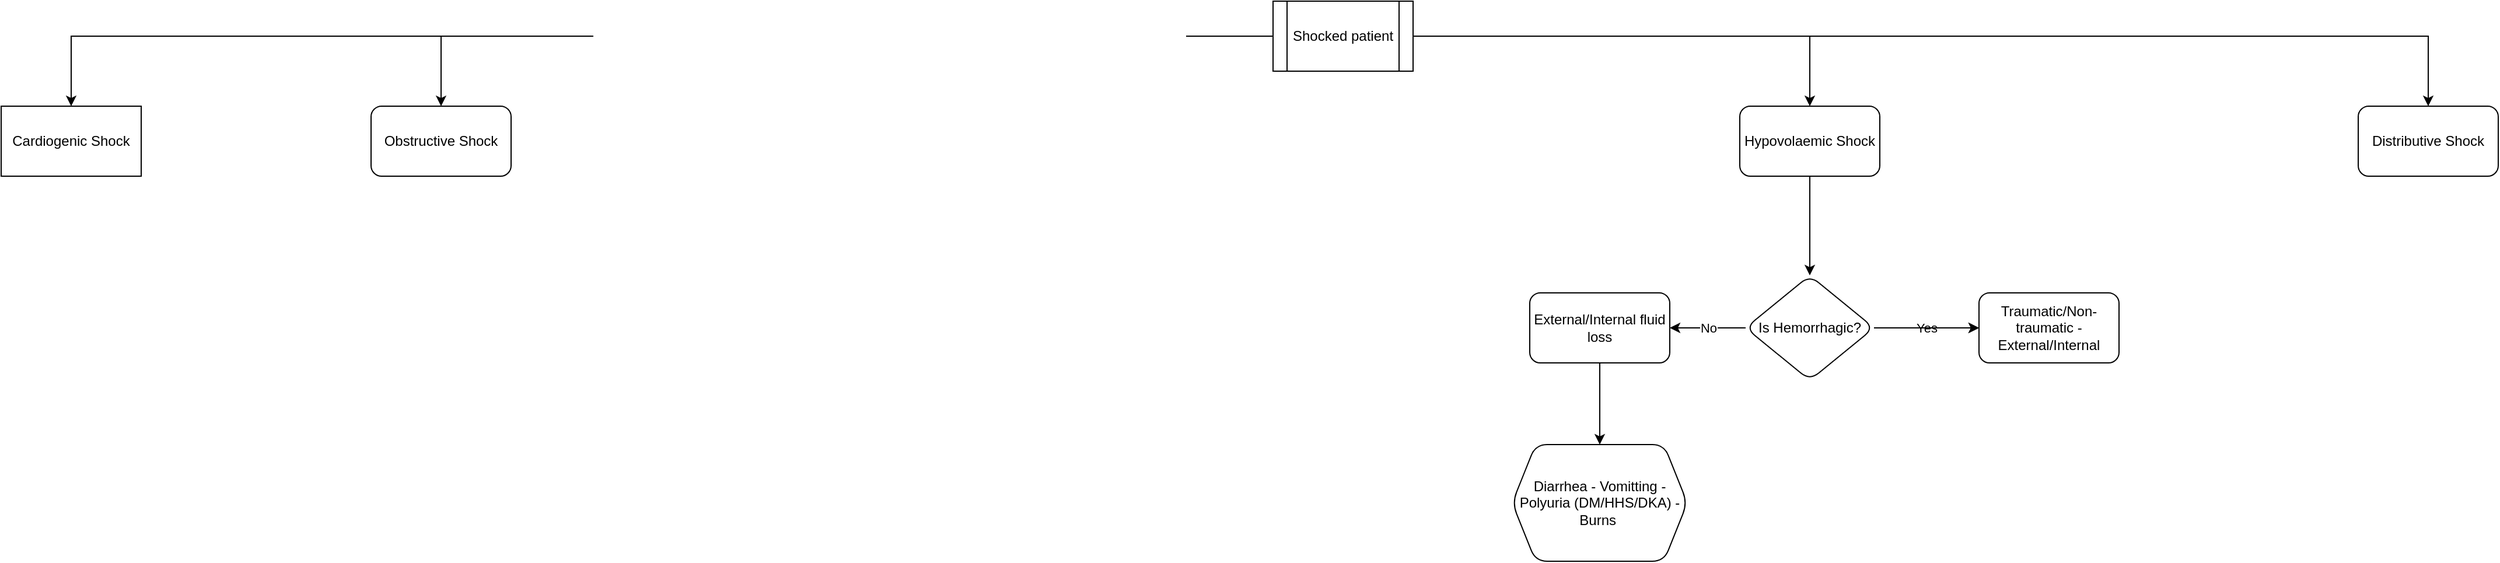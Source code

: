<mxfile version="22.0.8" type="github">
  <diagram name="Page-1" id="c7558073-3199-34d8-9f00-42111426c3f3">
    <mxGraphModel dx="1538" dy="319" grid="1" gridSize="10" guides="1" tooltips="1" connect="1" arrows="1" fold="1" page="1" pageScale="1" pageWidth="826" pageHeight="1169" background="none" math="0" shadow="0">
      <root>
        <mxCell id="0" />
        <mxCell id="1" parent="0" />
        <mxCell id="V2TOWGSB-yaAoC9O6gta-98" value="" style="edgeStyle=orthogonalEdgeStyle;rounded=0;orthogonalLoop=1;jettySize=auto;html=1;" edge="1" parent="1" source="V2TOWGSB-yaAoC9O6gta-96" target="V2TOWGSB-yaAoC9O6gta-97">
          <mxGeometry relative="1" as="geometry" />
        </mxCell>
        <mxCell id="V2TOWGSB-yaAoC9O6gta-100" value="" style="edgeStyle=orthogonalEdgeStyle;rounded=0;orthogonalLoop=1;jettySize=auto;html=1;" edge="1" parent="1" source="V2TOWGSB-yaAoC9O6gta-96" target="V2TOWGSB-yaAoC9O6gta-99">
          <mxGeometry relative="1" as="geometry" />
        </mxCell>
        <mxCell id="V2TOWGSB-yaAoC9O6gta-102" value="" style="edgeStyle=orthogonalEdgeStyle;rounded=0;orthogonalLoop=1;jettySize=auto;html=1;" edge="1" parent="1" source="V2TOWGSB-yaAoC9O6gta-96" target="V2TOWGSB-yaAoC9O6gta-101">
          <mxGeometry relative="1" as="geometry" />
        </mxCell>
        <mxCell id="V2TOWGSB-yaAoC9O6gta-104" value="" style="edgeStyle=orthogonalEdgeStyle;rounded=0;orthogonalLoop=1;jettySize=auto;html=1;" edge="1" parent="1" source="V2TOWGSB-yaAoC9O6gta-96" target="V2TOWGSB-yaAoC9O6gta-103">
          <mxGeometry relative="1" as="geometry" />
        </mxCell>
        <mxCell id="V2TOWGSB-yaAoC9O6gta-96" value="Shocked patient" style="shape=process;whiteSpace=wrap;html=1;backgroundOutline=1;" vertex="1" parent="1">
          <mxGeometry x="360" width="120" height="60" as="geometry" />
        </mxCell>
        <mxCell id="V2TOWGSB-yaAoC9O6gta-97" value="Cardiogenic Shock" style="whiteSpace=wrap;html=1;" vertex="1" parent="1">
          <mxGeometry x="-730" y="90" width="120" height="60" as="geometry" />
        </mxCell>
        <mxCell id="V2TOWGSB-yaAoC9O6gta-99" value="Obstructive Shock" style="rounded=1;whiteSpace=wrap;html=1;" vertex="1" parent="1">
          <mxGeometry x="-413" y="90" width="120" height="60" as="geometry" />
        </mxCell>
        <mxCell id="V2TOWGSB-yaAoC9O6gta-107" value="" style="edgeStyle=orthogonalEdgeStyle;rounded=0;orthogonalLoop=1;jettySize=auto;html=1;" edge="1" parent="1" source="V2TOWGSB-yaAoC9O6gta-101" target="V2TOWGSB-yaAoC9O6gta-106">
          <mxGeometry relative="1" as="geometry" />
        </mxCell>
        <mxCell id="V2TOWGSB-yaAoC9O6gta-101" value="Hypovolaemic Shock" style="rounded=1;whiteSpace=wrap;html=1;" vertex="1" parent="1">
          <mxGeometry x="760" y="90" width="120" height="60" as="geometry" />
        </mxCell>
        <mxCell id="V2TOWGSB-yaAoC9O6gta-103" value="Distributive Shock" style="rounded=1;whiteSpace=wrap;html=1;" vertex="1" parent="1">
          <mxGeometry x="1290" y="90" width="120" height="60" as="geometry" />
        </mxCell>
        <mxCell id="V2TOWGSB-yaAoC9O6gta-113" value="Yes" style="edgeStyle=orthogonalEdgeStyle;rounded=0;orthogonalLoop=1;jettySize=auto;html=1;" edge="1" parent="1" source="V2TOWGSB-yaAoC9O6gta-106" target="V2TOWGSB-yaAoC9O6gta-112">
          <mxGeometry relative="1" as="geometry" />
        </mxCell>
        <mxCell id="V2TOWGSB-yaAoC9O6gta-115" value="No" style="edgeStyle=orthogonalEdgeStyle;rounded=0;orthogonalLoop=1;jettySize=auto;html=1;" edge="1" parent="1" source="V2TOWGSB-yaAoC9O6gta-106" target="V2TOWGSB-yaAoC9O6gta-114">
          <mxGeometry relative="1" as="geometry" />
        </mxCell>
        <mxCell id="V2TOWGSB-yaAoC9O6gta-120" value="" style="edgeStyle=orthogonalEdgeStyle;rounded=0;orthogonalLoop=1;jettySize=auto;html=1;" edge="1" parent="1" source="V2TOWGSB-yaAoC9O6gta-106" target="V2TOWGSB-yaAoC9O6gta-112">
          <mxGeometry relative="1" as="geometry" />
        </mxCell>
        <mxCell id="V2TOWGSB-yaAoC9O6gta-106" value="Is Hemorrhagic?" style="rhombus;whiteSpace=wrap;html=1;rounded=1;" vertex="1" parent="1">
          <mxGeometry x="765" y="235" width="110" height="90" as="geometry" />
        </mxCell>
        <mxCell id="V2TOWGSB-yaAoC9O6gta-112" value="Traumatic/Non-traumatic - External/Internal" style="whiteSpace=wrap;html=1;rounded=1;" vertex="1" parent="1">
          <mxGeometry x="965" y="250" width="120" height="60" as="geometry" />
        </mxCell>
        <mxCell id="V2TOWGSB-yaAoC9O6gta-119" value="" style="edgeStyle=orthogonalEdgeStyle;rounded=0;orthogonalLoop=1;jettySize=auto;html=1;" edge="1" parent="1" source="V2TOWGSB-yaAoC9O6gta-114" target="V2TOWGSB-yaAoC9O6gta-118">
          <mxGeometry relative="1" as="geometry" />
        </mxCell>
        <mxCell id="V2TOWGSB-yaAoC9O6gta-114" value="External/Internal fluid loss" style="whiteSpace=wrap;html=1;rounded=1;" vertex="1" parent="1">
          <mxGeometry x="580" y="250" width="120" height="60" as="geometry" />
        </mxCell>
        <mxCell id="V2TOWGSB-yaAoC9O6gta-118" value="Diarrhea - Vomitting -Polyuria (DM/HHS/DKA) - Burns&amp;nbsp;" style="shape=hexagon;perimeter=hexagonPerimeter2;whiteSpace=wrap;html=1;fixedSize=1;rounded=1;" vertex="1" parent="1">
          <mxGeometry x="565" y="380" width="150" height="100" as="geometry" />
        </mxCell>
      </root>
    </mxGraphModel>
  </diagram>
</mxfile>
